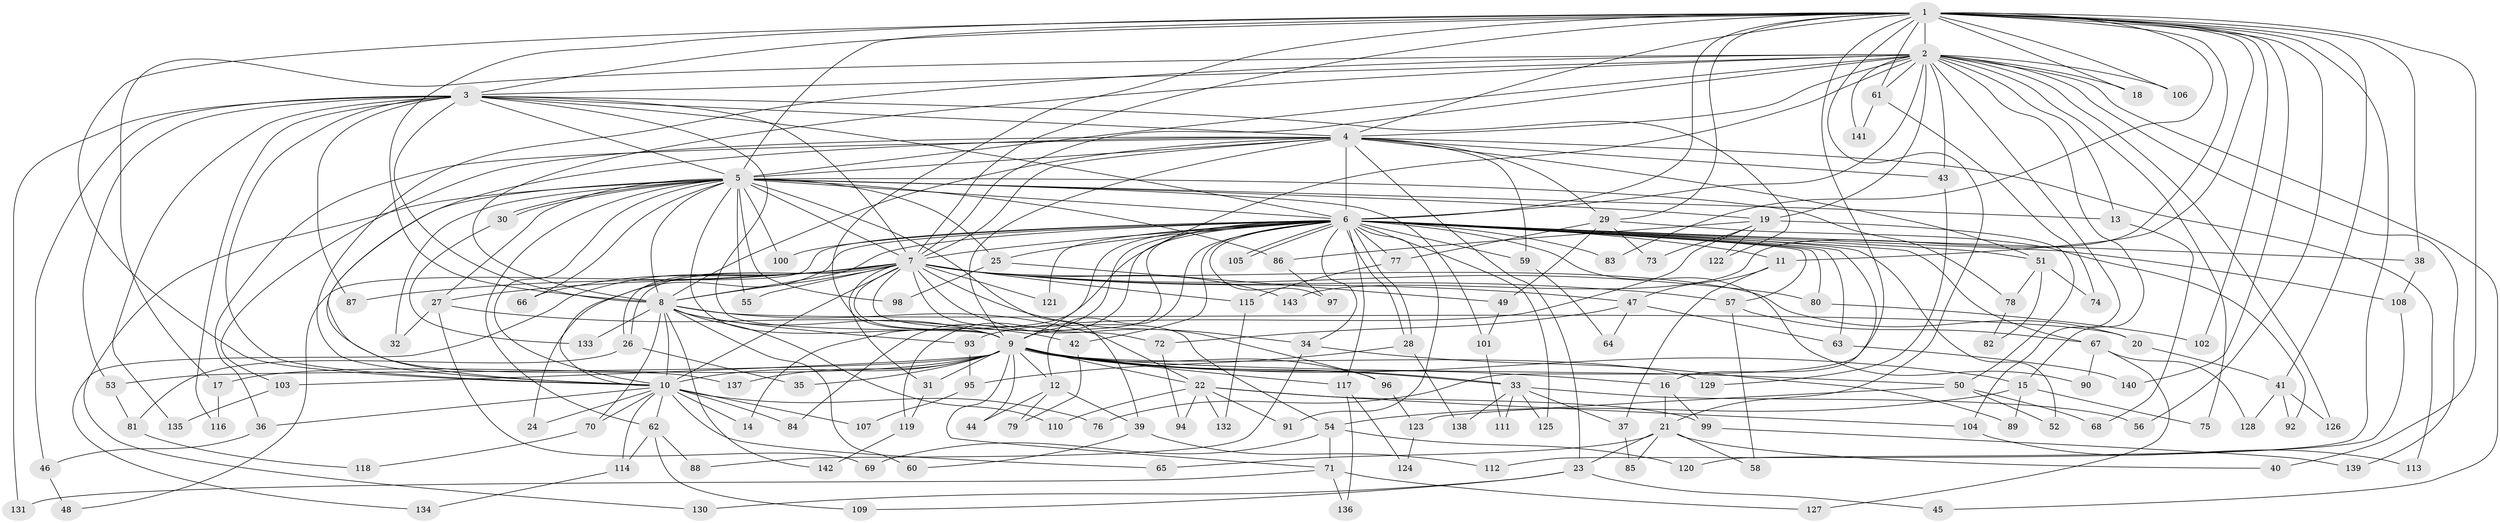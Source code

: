 // coarse degree distribution, {22: 0.018018018018018018, 20: 0.009009009009009009, 14: 0.009009009009009009, 15: 0.009009009009009009, 40: 0.009009009009009009, 39: 0.009009009009009009, 25: 0.009009009009009009, 5: 0.06306306306306306, 7: 0.02702702702702703, 3: 0.23423423423423423, 2: 0.46846846846846846, 4: 0.08108108108108109, 10: 0.018018018018018018, 8: 0.009009009009009009, 1: 0.02702702702702703}
// Generated by graph-tools (version 1.1) at 2025/23/03/03/25 07:23:44]
// undirected, 143 vertices, 311 edges
graph export_dot {
graph [start="1"]
  node [color=gray90,style=filled];
  1;
  2;
  3;
  4;
  5;
  6;
  7;
  8;
  9;
  10;
  11;
  12;
  13;
  14;
  15;
  16;
  17;
  18;
  19;
  20;
  21;
  22;
  23;
  24;
  25;
  26;
  27;
  28;
  29;
  30;
  31;
  32;
  33;
  34;
  35;
  36;
  37;
  38;
  39;
  40;
  41;
  42;
  43;
  44;
  45;
  46;
  47;
  48;
  49;
  50;
  51;
  52;
  53;
  54;
  55;
  56;
  57;
  58;
  59;
  60;
  61;
  62;
  63;
  64;
  65;
  66;
  67;
  68;
  69;
  70;
  71;
  72;
  73;
  74;
  75;
  76;
  77;
  78;
  79;
  80;
  81;
  82;
  83;
  84;
  85;
  86;
  87;
  88;
  89;
  90;
  91;
  92;
  93;
  94;
  95;
  96;
  97;
  98;
  99;
  100;
  101;
  102;
  103;
  104;
  105;
  106;
  107;
  108;
  109;
  110;
  111;
  112;
  113;
  114;
  115;
  116;
  117;
  118;
  119;
  120;
  121;
  122;
  123;
  124;
  125;
  126;
  127;
  128;
  129;
  130;
  131;
  132;
  133;
  134;
  135;
  136;
  137;
  138;
  139;
  140;
  141;
  142;
  143;
  1 -- 2;
  1 -- 3;
  1 -- 4;
  1 -- 5;
  1 -- 6;
  1 -- 7;
  1 -- 8;
  1 -- 9;
  1 -- 10;
  1 -- 11;
  1 -- 18;
  1 -- 21;
  1 -- 29;
  1 -- 38;
  1 -- 40;
  1 -- 41;
  1 -- 56;
  1 -- 61;
  1 -- 76;
  1 -- 83;
  1 -- 102;
  1 -- 106;
  1 -- 112;
  1 -- 140;
  1 -- 143;
  2 -- 3;
  2 -- 4;
  2 -- 5;
  2 -- 6;
  2 -- 7;
  2 -- 8;
  2 -- 9;
  2 -- 10;
  2 -- 13;
  2 -- 15;
  2 -- 17;
  2 -- 18;
  2 -- 19;
  2 -- 43;
  2 -- 45;
  2 -- 61;
  2 -- 75;
  2 -- 104;
  2 -- 106;
  2 -- 126;
  2 -- 139;
  2 -- 141;
  3 -- 4;
  3 -- 5;
  3 -- 6;
  3 -- 7;
  3 -- 8;
  3 -- 9;
  3 -- 10;
  3 -- 46;
  3 -- 53;
  3 -- 87;
  3 -- 116;
  3 -- 122;
  3 -- 131;
  3 -- 135;
  4 -- 5;
  4 -- 6;
  4 -- 7;
  4 -- 8;
  4 -- 9;
  4 -- 10;
  4 -- 23;
  4 -- 29;
  4 -- 36;
  4 -- 43;
  4 -- 51;
  4 -- 59;
  4 -- 103;
  4 -- 113;
  5 -- 6;
  5 -- 7;
  5 -- 8;
  5 -- 9;
  5 -- 10;
  5 -- 13;
  5 -- 19;
  5 -- 25;
  5 -- 27;
  5 -- 30;
  5 -- 30;
  5 -- 32;
  5 -- 39;
  5 -- 55;
  5 -- 62;
  5 -- 66;
  5 -- 78;
  5 -- 86;
  5 -- 98;
  5 -- 100;
  5 -- 101;
  5 -- 130;
  5 -- 137;
  6 -- 7;
  6 -- 8;
  6 -- 9;
  6 -- 10;
  6 -- 11;
  6 -- 12;
  6 -- 14;
  6 -- 16;
  6 -- 25;
  6 -- 28;
  6 -- 28;
  6 -- 34;
  6 -- 38;
  6 -- 42;
  6 -- 48;
  6 -- 51;
  6 -- 52;
  6 -- 57;
  6 -- 59;
  6 -- 63;
  6 -- 67;
  6 -- 77;
  6 -- 80;
  6 -- 83;
  6 -- 84;
  6 -- 90;
  6 -- 91;
  6 -- 97;
  6 -- 100;
  6 -- 105;
  6 -- 105;
  6 -- 108;
  6 -- 117;
  6 -- 119;
  6 -- 121;
  6 -- 125;
  7 -- 8;
  7 -- 9;
  7 -- 10;
  7 -- 20;
  7 -- 24;
  7 -- 26;
  7 -- 26;
  7 -- 27;
  7 -- 31;
  7 -- 34;
  7 -- 47;
  7 -- 54;
  7 -- 55;
  7 -- 57;
  7 -- 66;
  7 -- 72;
  7 -- 80;
  7 -- 87;
  7 -- 96;
  7 -- 115;
  7 -- 121;
  7 -- 134;
  7 -- 143;
  8 -- 9;
  8 -- 10;
  8 -- 20;
  8 -- 22;
  8 -- 60;
  8 -- 70;
  8 -- 93;
  8 -- 110;
  8 -- 133;
  8 -- 142;
  9 -- 10;
  9 -- 12;
  9 -- 15;
  9 -- 16;
  9 -- 17;
  9 -- 22;
  9 -- 31;
  9 -- 33;
  9 -- 33;
  9 -- 35;
  9 -- 44;
  9 -- 50;
  9 -- 53;
  9 -- 71;
  9 -- 96;
  9 -- 103;
  9 -- 117;
  9 -- 129;
  9 -- 137;
  10 -- 14;
  10 -- 24;
  10 -- 36;
  10 -- 62;
  10 -- 65;
  10 -- 70;
  10 -- 76;
  10 -- 84;
  10 -- 107;
  10 -- 114;
  11 -- 37;
  11 -- 47;
  12 -- 39;
  12 -- 44;
  12 -- 79;
  13 -- 68;
  15 -- 54;
  15 -- 75;
  15 -- 89;
  16 -- 21;
  16 -- 99;
  17 -- 116;
  19 -- 50;
  19 -- 73;
  19 -- 86;
  19 -- 93;
  19 -- 122;
  20 -- 41;
  21 -- 23;
  21 -- 40;
  21 -- 58;
  21 -- 65;
  21 -- 85;
  22 -- 91;
  22 -- 94;
  22 -- 99;
  22 -- 104;
  22 -- 110;
  22 -- 132;
  23 -- 45;
  23 -- 109;
  23 -- 130;
  25 -- 49;
  25 -- 98;
  26 -- 35;
  26 -- 81;
  27 -- 32;
  27 -- 42;
  27 -- 69;
  28 -- 95;
  28 -- 138;
  29 -- 49;
  29 -- 73;
  29 -- 77;
  29 -- 92;
  30 -- 133;
  31 -- 119;
  33 -- 37;
  33 -- 56;
  33 -- 111;
  33 -- 125;
  33 -- 138;
  34 -- 88;
  34 -- 89;
  36 -- 46;
  37 -- 85;
  38 -- 108;
  39 -- 60;
  39 -- 112;
  41 -- 92;
  41 -- 126;
  41 -- 128;
  42 -- 79;
  43 -- 129;
  46 -- 48;
  47 -- 63;
  47 -- 64;
  47 -- 72;
  49 -- 101;
  50 -- 52;
  50 -- 68;
  50 -- 123;
  51 -- 74;
  51 -- 78;
  51 -- 82;
  53 -- 81;
  54 -- 69;
  54 -- 71;
  54 -- 120;
  57 -- 58;
  57 -- 67;
  59 -- 64;
  61 -- 74;
  61 -- 141;
  62 -- 88;
  62 -- 109;
  62 -- 114;
  63 -- 140;
  67 -- 90;
  67 -- 127;
  67 -- 128;
  70 -- 118;
  71 -- 127;
  71 -- 131;
  71 -- 136;
  72 -- 94;
  77 -- 115;
  78 -- 82;
  80 -- 102;
  81 -- 118;
  86 -- 97;
  93 -- 95;
  95 -- 107;
  96 -- 123;
  99 -- 139;
  101 -- 111;
  103 -- 135;
  104 -- 113;
  108 -- 120;
  114 -- 134;
  115 -- 132;
  117 -- 124;
  117 -- 136;
  119 -- 142;
  123 -- 124;
}
